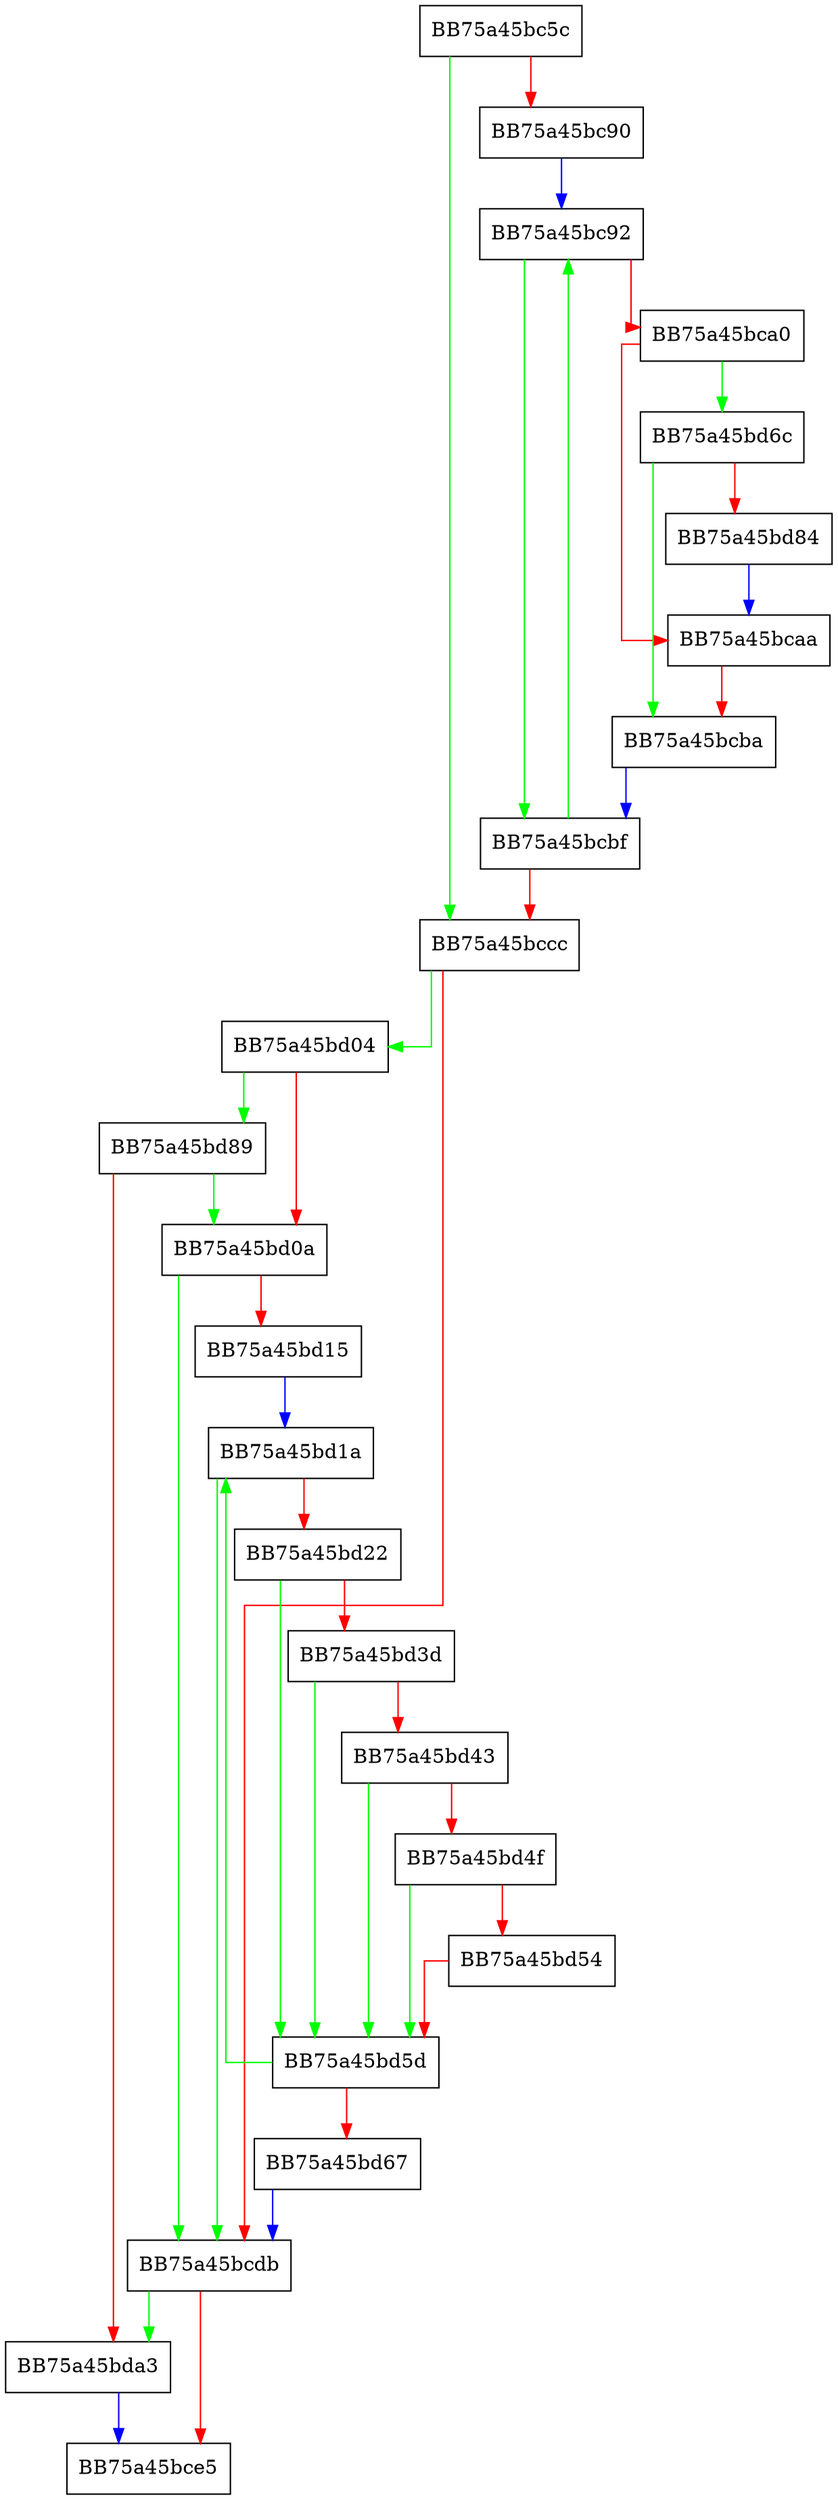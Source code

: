 digraph vdbeCloseStatement {
  node [shape="box"];
  graph [splines=ortho];
  BB75a45bc5c -> BB75a45bccc [color="green"];
  BB75a45bc5c -> BB75a45bc90 [color="red"];
  BB75a45bc90 -> BB75a45bc92 [color="blue"];
  BB75a45bc92 -> BB75a45bcbf [color="green"];
  BB75a45bc92 -> BB75a45bca0 [color="red"];
  BB75a45bca0 -> BB75a45bd6c [color="green"];
  BB75a45bca0 -> BB75a45bcaa [color="red"];
  BB75a45bcaa -> BB75a45bcba [color="red"];
  BB75a45bcba -> BB75a45bcbf [color="blue"];
  BB75a45bcbf -> BB75a45bc92 [color="green"];
  BB75a45bcbf -> BB75a45bccc [color="red"];
  BB75a45bccc -> BB75a45bd04 [color="green"];
  BB75a45bccc -> BB75a45bcdb [color="red"];
  BB75a45bcdb -> BB75a45bda3 [color="green"];
  BB75a45bcdb -> BB75a45bce5 [color="red"];
  BB75a45bd04 -> BB75a45bd89 [color="green"];
  BB75a45bd04 -> BB75a45bd0a [color="red"];
  BB75a45bd0a -> BB75a45bcdb [color="green"];
  BB75a45bd0a -> BB75a45bd15 [color="red"];
  BB75a45bd15 -> BB75a45bd1a [color="blue"];
  BB75a45bd1a -> BB75a45bcdb [color="green"];
  BB75a45bd1a -> BB75a45bd22 [color="red"];
  BB75a45bd22 -> BB75a45bd5d [color="green"];
  BB75a45bd22 -> BB75a45bd3d [color="red"];
  BB75a45bd3d -> BB75a45bd5d [color="green"];
  BB75a45bd3d -> BB75a45bd43 [color="red"];
  BB75a45bd43 -> BB75a45bd5d [color="green"];
  BB75a45bd43 -> BB75a45bd4f [color="red"];
  BB75a45bd4f -> BB75a45bd5d [color="green"];
  BB75a45bd4f -> BB75a45bd54 [color="red"];
  BB75a45bd54 -> BB75a45bd5d [color="red"];
  BB75a45bd5d -> BB75a45bd1a [color="green"];
  BB75a45bd5d -> BB75a45bd67 [color="red"];
  BB75a45bd67 -> BB75a45bcdb [color="blue"];
  BB75a45bd6c -> BB75a45bcba [color="green"];
  BB75a45bd6c -> BB75a45bd84 [color="red"];
  BB75a45bd84 -> BB75a45bcaa [color="blue"];
  BB75a45bd89 -> BB75a45bd0a [color="green"];
  BB75a45bd89 -> BB75a45bda3 [color="red"];
  BB75a45bda3 -> BB75a45bce5 [color="blue"];
}